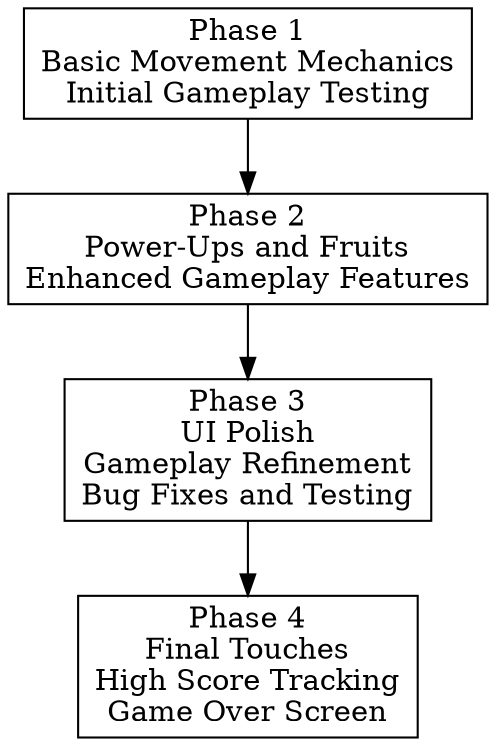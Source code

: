 digraph PacManProject {
    node [shape=box]; // All nodes are shaped as boxes
    phase1 [label="Phase 1\nBasic Movement Mechanics\nInitial Gameplay Testing"];
    phase2 [label="Phase 2\nPower-Ups and Fruits\nEnhanced Gameplay Features"];
    phase3 [label="Phase 3\nUI Polish\nGameplay Refinement\nBug Fixes and Testing"];
    phase4 [label="Phase 4\nFinal Touches\nHigh Score Tracking\nGame Over Screen"];

    phase1 -> phase2;
    phase2 -> phase3;
    phase3 -> phase4;

 }
